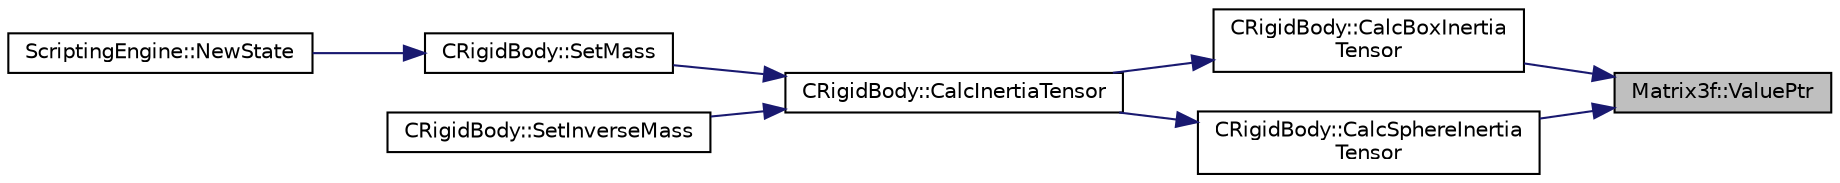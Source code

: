 digraph "Matrix3f::ValuePtr"
{
 // LATEX_PDF_SIZE
  edge [fontname="Helvetica",fontsize="10",labelfontname="Helvetica",labelfontsize="10"];
  node [fontname="Helvetica",fontsize="10",shape=record];
  rankdir="RL";
  Node17 [label="Matrix3f::ValuePtr",height=0.2,width=0.4,color="black", fillcolor="grey75", style="filled", fontcolor="black",tooltip=" "];
  Node17 -> Node18 [dir="back",color="midnightblue",fontsize="10",style="solid",fontname="Helvetica"];
  Node18 [label="CRigidBody::CalcBoxInertia\lTensor",height=0.2,width=0.4,color="black", fillcolor="white", style="filled",URL="$class_c_rigid_body.html#ac182cbd959cc35dccc5f138b836d58ee",tooltip=" "];
  Node18 -> Node19 [dir="back",color="midnightblue",fontsize="10",style="solid",fontname="Helvetica"];
  Node19 [label="CRigidBody::CalcInertiaTensor",height=0.2,width=0.4,color="black", fillcolor="white", style="filled",URL="$class_c_rigid_body.html#a24135426aeb00a7b336c1763c759839a",tooltip=" "];
  Node19 -> Node20 [dir="back",color="midnightblue",fontsize="10",style="solid",fontname="Helvetica"];
  Node20 [label="CRigidBody::SetMass",height=0.2,width=0.4,color="black", fillcolor="white", style="filled",URL="$class_c_rigid_body.html#a27c6580ad18a8800dd25af5c21ed9a6e",tooltip=" "];
  Node20 -> Node21 [dir="back",color="midnightblue",fontsize="10",style="solid",fontname="Helvetica"];
  Node21 [label="ScriptingEngine::NewState",height=0.2,width=0.4,color="black", fillcolor="white", style="filled",URL="$class_scripting_engine.html#a125a0c206da8e74b8f6664c4e523606a",tooltip="Sets up the engine with initial processes and variables and exposes engine functionality to lua."];
  Node19 -> Node22 [dir="back",color="midnightblue",fontsize="10",style="solid",fontname="Helvetica"];
  Node22 [label="CRigidBody::SetInverseMass",height=0.2,width=0.4,color="black", fillcolor="white", style="filled",URL="$class_c_rigid_body.html#a2ccc28ae6b8e46e6dd4522eff4830b41",tooltip=" "];
  Node17 -> Node23 [dir="back",color="midnightblue",fontsize="10",style="solid",fontname="Helvetica"];
  Node23 [label="CRigidBody::CalcSphereInertia\lTensor",height=0.2,width=0.4,color="black", fillcolor="white", style="filled",URL="$class_c_rigid_body.html#a86f4d96fdc03ef2b8e52ad67cc7c536d",tooltip=" "];
  Node23 -> Node19 [dir="back",color="midnightblue",fontsize="10",style="solid",fontname="Helvetica"];
}

